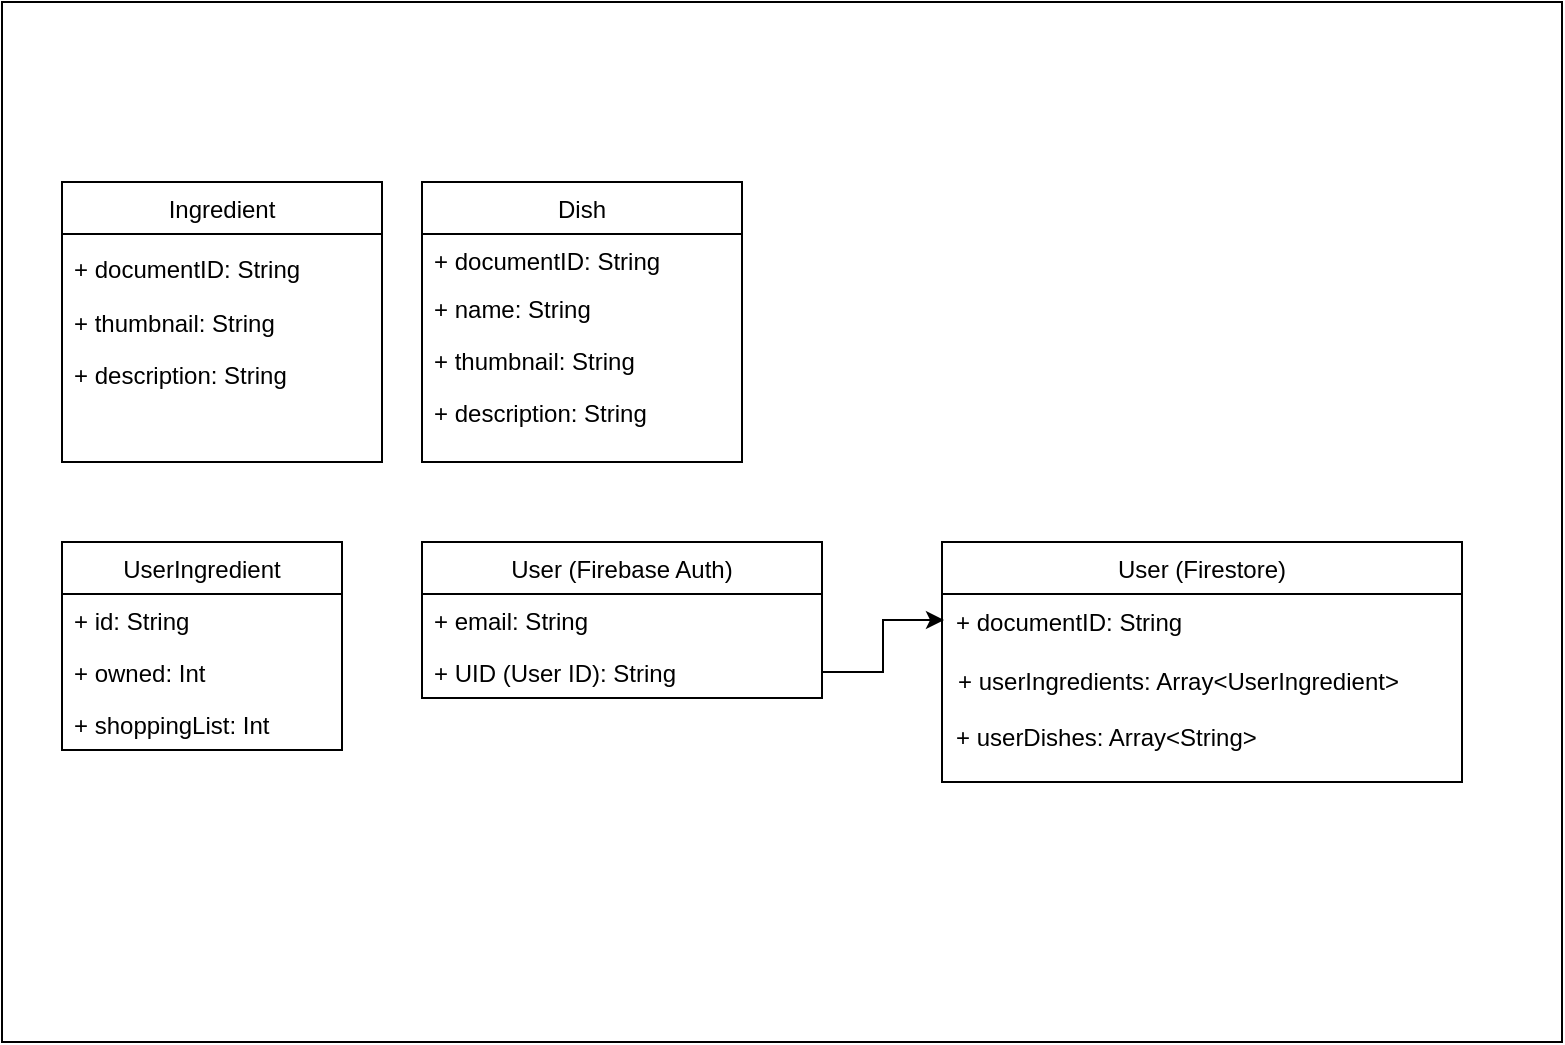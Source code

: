 <mxfile version="12.8.8" type="device"><diagram id="C5RBs43oDa-KdzZeNtuy" name="Page-1"><mxGraphModel dx="1422" dy="1938" grid="1" gridSize="10" guides="1" tooltips="1" connect="1" arrows="1" fold="1" page="1" pageScale="1" pageWidth="827" pageHeight="1169" math="0" shadow="0"><root><mxCell id="WIyWlLk6GJQsqaUBKTNV-0"/><mxCell id="WIyWlLk6GJQsqaUBKTNV-1" parent="WIyWlLk6GJQsqaUBKTNV-0"/><mxCell id="C8wMbDAxrWM46ScYRGAk-57" value="" style="rounded=0;whiteSpace=wrap;html=1;" vertex="1" parent="WIyWlLk6GJQsqaUBKTNV-1"><mxGeometry x="10" y="-60" width="780" height="520" as="geometry"/></mxCell><mxCell id="C8wMbDAxrWM46ScYRGAk-19" value="+ userIngredients: Array&lt;UserIngredient&gt;" style="text;strokeColor=none;fillColor=none;align=left;verticalAlign=top;spacingLeft=4;spacingRight=4;overflow=hidden;rotatable=0;points=[[0,0.5],[1,0.5]];portConstraint=eastwest;" vertex="1" parent="WIyWlLk6GJQsqaUBKTNV-1"><mxGeometry x="482" y="266" width="259" height="28" as="geometry"/></mxCell><mxCell id="C8wMbDAxrWM46ScYRGAk-47" value="+ userDishes: Array&lt;String&gt;" style="text;strokeColor=none;fillColor=none;align=left;verticalAlign=top;spacingLeft=4;spacingRight=4;overflow=hidden;rotatable=0;points=[[0,0.5],[1,0.5]];portConstraint=eastwest;" vertex="1" parent="WIyWlLk6GJQsqaUBKTNV-1"><mxGeometry x="481" y="294" width="259" height="28" as="geometry"/></mxCell><mxCell id="C8wMbDAxrWM46ScYRGAk-8" value="+ thumbnail: String" style="text;align=left;verticalAlign=top;spacingLeft=4;spacingRight=4;overflow=hidden;rotatable=0;points=[[0,0.5],[1,0.5]];portConstraint=eastwest;rounded=0;shadow=0;html=0;" vertex="1" parent="WIyWlLk6GJQsqaUBKTNV-1"><mxGeometry x="40" y="87" width="160" height="26" as="geometry"/></mxCell><mxCell id="C8wMbDAxrWM46ScYRGAk-49" value="+ documentID: String" style="text;align=left;verticalAlign=top;spacingLeft=4;spacingRight=4;overflow=hidden;rotatable=0;points=[[0,0.5],[1,0.5]];portConstraint=eastwest;" vertex="1" parent="WIyWlLk6GJQsqaUBKTNV-1"><mxGeometry x="40" y="60" width="160" height="26" as="geometry"/></mxCell><mxCell id="C8wMbDAxrWM46ScYRGAk-50" value="+ description: String" style="text;align=left;verticalAlign=top;spacingLeft=4;spacingRight=4;overflow=hidden;rotatable=0;points=[[0,0.5],[1,0.5]];portConstraint=eastwest;rounded=0;shadow=0;html=0;" vertex="1" parent="WIyWlLk6GJQsqaUBKTNV-1"><mxGeometry x="40" y="113" width="160" height="30" as="geometry"/></mxCell><mxCell id="C8wMbDAxrWM46ScYRGAk-35" value="+ name: String" style="text;align=left;verticalAlign=top;spacingLeft=4;spacingRight=4;overflow=hidden;rotatable=0;points=[[0,0.5],[1,0.5]];portConstraint=eastwest;" vertex="1" parent="WIyWlLk6GJQsqaUBKTNV-1"><mxGeometry x="220" y="80" width="160" height="26" as="geometry"/></mxCell><mxCell id="C8wMbDAxrWM46ScYRGAk-36" value="+ thumbnail: String" style="text;align=left;verticalAlign=top;spacingLeft=4;spacingRight=4;overflow=hidden;rotatable=0;points=[[0,0.5],[1,0.5]];portConstraint=eastwest;rounded=0;shadow=0;html=0;" vertex="1" parent="WIyWlLk6GJQsqaUBKTNV-1"><mxGeometry x="220" y="106" width="160" height="26" as="geometry"/></mxCell><mxCell id="C8wMbDAxrWM46ScYRGAk-37" value="+ description: String" style="text;align=left;verticalAlign=top;spacingLeft=4;spacingRight=4;overflow=hidden;rotatable=0;points=[[0,0.5],[1,0.5]];portConstraint=eastwest;rounded=0;shadow=0;html=0;" vertex="1" parent="WIyWlLk6GJQsqaUBKTNV-1"><mxGeometry x="220" y="132" width="160" height="26" as="geometry"/></mxCell><mxCell id="C8wMbDAxrWM46ScYRGAk-18" value="+ documentID: String" style="text;strokeColor=none;fillColor=none;align=left;verticalAlign=top;spacingLeft=4;spacingRight=4;overflow=hidden;rotatable=0;points=[[0,0.5],[1,0.5]];portConstraint=eastwest;" vertex="1" parent="WIyWlLk6GJQsqaUBKTNV-1"><mxGeometry x="481" y="236.5" width="260" height="25" as="geometry"/></mxCell><mxCell id="C8wMbDAxrWM46ScYRGAk-56" style="edgeStyle=orthogonalEdgeStyle;rounded=0;orthogonalLoop=1;jettySize=auto;html=1;entryX=0;entryY=0.5;entryDx=0;entryDy=0;" edge="1" parent="WIyWlLk6GJQsqaUBKTNV-1" source="C8wMbDAxrWM46ScYRGAk-23" target="C8wMbDAxrWM46ScYRGAk-18"><mxGeometry relative="1" as="geometry"/></mxCell><mxCell id="C8wMbDAxrWM46ScYRGAk-6" value="Ingredient" style="swimlane;fontStyle=0;align=center;verticalAlign=top;childLayout=stackLayout;horizontal=1;startSize=26;horizontalStack=0;resizeParent=1;resizeLast=0;collapsible=1;marginBottom=0;rounded=0;shadow=0;strokeWidth=1;" vertex="1" parent="WIyWlLk6GJQsqaUBKTNV-1"><mxGeometry x="40" y="30" width="160" height="140" as="geometry"><mxRectangle x="500" y="480" width="160" height="26" as="alternateBounds"/></mxGeometry></mxCell><mxCell id="C8wMbDAxrWM46ScYRGAk-26" value="UserIngredient" style="swimlane;fontStyle=0;childLayout=stackLayout;horizontal=1;startSize=26;fillColor=none;horizontalStack=0;resizeParent=1;resizeParentMax=0;resizeLast=0;collapsible=1;marginBottom=0;" vertex="1" parent="WIyWlLk6GJQsqaUBKTNV-1"><mxGeometry x="40" y="210" width="140" height="104" as="geometry"/></mxCell><mxCell id="C8wMbDAxrWM46ScYRGAk-27" value="+ id: String" style="text;strokeColor=none;fillColor=none;align=left;verticalAlign=top;spacingLeft=4;spacingRight=4;overflow=hidden;rotatable=0;points=[[0,0.5],[1,0.5]];portConstraint=eastwest;" vertex="1" parent="C8wMbDAxrWM46ScYRGAk-26"><mxGeometry y="26" width="140" height="26" as="geometry"/></mxCell><mxCell id="C8wMbDAxrWM46ScYRGAk-28" value="+ owned: Int" style="text;strokeColor=none;fillColor=none;align=left;verticalAlign=top;spacingLeft=4;spacingRight=4;overflow=hidden;rotatable=0;points=[[0,0.5],[1,0.5]];portConstraint=eastwest;" vertex="1" parent="C8wMbDAxrWM46ScYRGAk-26"><mxGeometry y="52" width="140" height="26" as="geometry"/></mxCell><mxCell id="C8wMbDAxrWM46ScYRGAk-29" value="+ shoppingList: Int" style="text;strokeColor=none;fillColor=none;align=left;verticalAlign=top;spacingLeft=4;spacingRight=4;overflow=hidden;rotatable=0;points=[[0,0.5],[1,0.5]];portConstraint=eastwest;" vertex="1" parent="C8wMbDAxrWM46ScYRGAk-26"><mxGeometry y="78" width="140" height="26" as="geometry"/></mxCell><mxCell id="C8wMbDAxrWM46ScYRGAk-34" value="Dish" style="swimlane;fontStyle=0;align=center;verticalAlign=top;childLayout=stackLayout;horizontal=1;startSize=26;horizontalStack=0;resizeParent=1;resizeLast=0;collapsible=1;marginBottom=0;rounded=0;shadow=0;strokeWidth=1;" vertex="1" parent="WIyWlLk6GJQsqaUBKTNV-1"><mxGeometry x="220" y="30" width="160" height="140" as="geometry"><mxRectangle x="500" y="480" width="160" height="26" as="alternateBounds"/></mxGeometry></mxCell><mxCell id="C8wMbDAxrWM46ScYRGAk-48" value="+ documentID: String" style="text;align=left;verticalAlign=top;spacingLeft=4;spacingRight=4;overflow=hidden;rotatable=0;points=[[0,0.5],[1,0.5]];portConstraint=eastwest;rounded=0;shadow=0;html=0;" vertex="1" parent="C8wMbDAxrWM46ScYRGAk-34"><mxGeometry y="26" width="160" height="26" as="geometry"/></mxCell><mxCell id="C8wMbDAxrWM46ScYRGAk-21" value="User (Firebase Auth)" style="swimlane;fontStyle=0;childLayout=stackLayout;horizontal=1;startSize=26;fillColor=none;horizontalStack=0;resizeParent=1;resizeParentMax=0;resizeLast=0;collapsible=1;marginBottom=0;" vertex="1" parent="WIyWlLk6GJQsqaUBKTNV-1"><mxGeometry x="220" y="210" width="200" height="78" as="geometry"/></mxCell><mxCell id="C8wMbDAxrWM46ScYRGAk-22" value="+ email: String" style="text;strokeColor=none;fillColor=none;align=left;verticalAlign=top;spacingLeft=4;spacingRight=4;overflow=hidden;rotatable=0;points=[[0,0.5],[1,0.5]];portConstraint=eastwest;" vertex="1" parent="C8wMbDAxrWM46ScYRGAk-21"><mxGeometry y="26" width="200" height="26" as="geometry"/></mxCell><mxCell id="C8wMbDAxrWM46ScYRGAk-23" value="+ UID (User ID): String" style="text;strokeColor=none;fillColor=none;align=left;verticalAlign=top;spacingLeft=4;spacingRight=4;overflow=hidden;rotatable=0;points=[[0,0.5],[1,0.5]];portConstraint=eastwest;" vertex="1" parent="C8wMbDAxrWM46ScYRGAk-21"><mxGeometry y="52" width="200" height="26" as="geometry"/></mxCell><mxCell id="C8wMbDAxrWM46ScYRGAk-17" value="User (Firestore)" style="swimlane;fontStyle=0;childLayout=stackLayout;horizontal=1;startSize=26;fillColor=none;horizontalStack=0;resizeParent=1;resizeParentMax=0;resizeLast=0;collapsible=1;marginBottom=0;" vertex="1" parent="WIyWlLk6GJQsqaUBKTNV-1"><mxGeometry x="480" y="210" width="260" height="120" as="geometry"/></mxCell></root></mxGraphModel></diagram></mxfile>